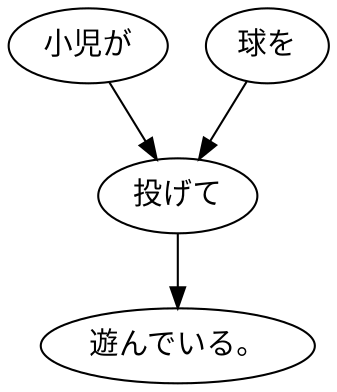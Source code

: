 digraph graph974 {
	node0 [label="小児が"];
	node1 [label="球を"];
	node2 [label="投げて"];
	node3 [label="遊んでいる。"];
	node0 -> node2;
	node1 -> node2;
	node2 -> node3;
}
